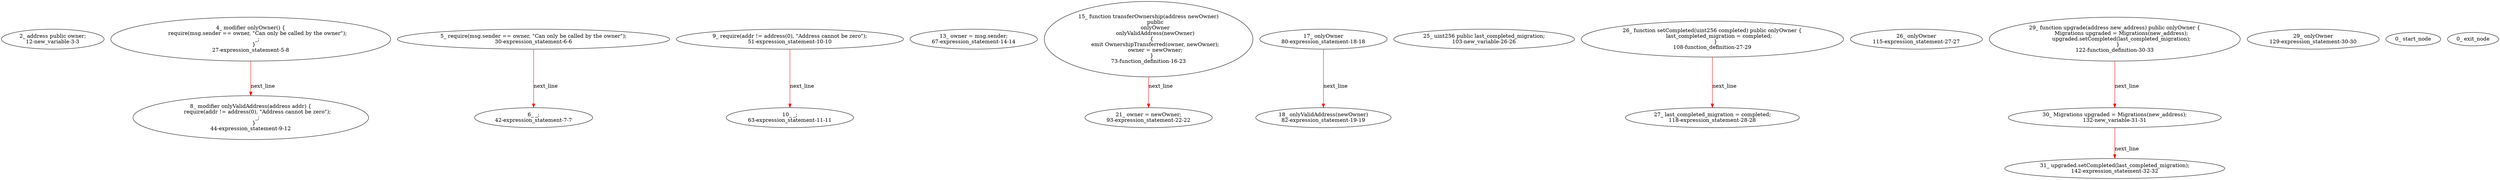 digraph  {
12 [label="2_ address public owner;\n12-new_variable-3-3", method="", type_label=new_variable];
27 [label="4_ modifier onlyOwner() {\n        require(msg.sender == owner, \"Can only be called by the owner\");\n        _;\n    }\n27-expression_statement-5-8", method="", type_label=expression_statement];
30 [label="5_ require(msg.sender == owner, \"Can only be called by the owner\");\n30-expression_statement-6-6", method="", type_label=expression_statement];
42 [label="6_ _;\n42-expression_statement-7-7", method="", type_label=expression_statement];
44 [label="8_ modifier onlyValidAddress(address addr) {\n        require(addr != address(0), \"Address cannot be zero\");\n        _;\n    }\n44-expression_statement-9-12", method="", type_label=expression_statement];
51 [label="9_ require(addr != address(0), \"Address cannot be zero\");\n51-expression_statement-10-10", method="", type_label=expression_statement];
63 [label="10_ _;\n63-expression_statement-11-11", method="", type_label=expression_statement];
67 [label="13_ owner = msg.sender;\n67-expression_statement-14-14", method="", type_label=expression_statement];
73 [label="15_ function transferOwnership(address newOwner)\n        public\n        onlyOwner\n        onlyValidAddress(newOwner)\n    {\n        emit OwnershipTransferred(owner, newOwner);\n        owner = newOwner;\n    }\n73-function_definition-16-23", method="transferOwnership(address newOwner)", type_label=function_definition];
80 [label="17_ onlyOwner\n80-expression_statement-18-18", method="transferOwnership(address newOwner)", type_label=expression_statement];
82 [label="18_ onlyValidAddress(newOwner)\n82-expression_statement-19-19", method="transferOwnership(address newOwner)", type_label=expression_statement];
93 [label="21_ owner = newOwner;\n93-expression_statement-22-22", method="transferOwnership(address newOwner)", type_label=expression_statement];
103 [label="25_ uint256 public last_completed_migration;\n103-new_variable-26-26", method="", type_label=new_variable];
108 [label="26_ function setCompleted(uint256 completed) public onlyOwner {\n        last_completed_migration = completed;\n    }\n108-function_definition-27-29", method="setCompleted(uint256 completed)", type_label=function_definition];
115 [label="26_ onlyOwner\n115-expression_statement-27-27", method="setCompleted(uint256 completed)", type_label=expression_statement];
118 [label="27_ last_completed_migration = completed;\n118-expression_statement-28-28", method="setCompleted(uint256 completed)", type_label=expression_statement];
122 [label="29_ function upgrade(address new_address) public onlyOwner {\n        Migrations upgraded = Migrations(new_address);\n        upgraded.setCompleted(last_completed_migration);\n    }\n122-function_definition-30-33", method="upgrade(address new_address)", type_label=function_definition];
129 [label="29_ onlyOwner\n129-expression_statement-30-30", method="upgrade(address new_address)", type_label=expression_statement];
132 [label="30_ Migrations upgraded = Migrations(new_address);\n132-new_variable-31-31", method="upgrade(address new_address)", type_label=new_variable];
142 [label="31_ upgraded.setCompleted(last_completed_migration);\n142-expression_statement-32-32", method="upgrade(address new_address)", type_label=expression_statement];
1 [label="0_ start_node", method="", type_label=start];
2 [label="0_ exit_node", method="", type_label=exit];
27 -> 44  [color=red, controlflow_type=next_line, edge_type=CFG_edge, key=0, label=next_line];
30 -> 42  [color=red, controlflow_type=next_line, edge_type=CFG_edge, key=0, label=next_line];
51 -> 63  [color=red, controlflow_type=next_line, edge_type=CFG_edge, key=0, label=next_line];
73 -> 93  [color=red, controlflow_type=next_line, edge_type=CFG_edge, key=0, label=next_line];
80 -> 82  [color=red, controlflow_type=next_line, edge_type=CFG_edge, key=0, label=next_line];
108 -> 118  [color=red, controlflow_type=next_line, edge_type=CFG_edge, key=0, label=next_line];
122 -> 132  [color=red, controlflow_type=next_line, edge_type=CFG_edge, key=0, label=next_line];
132 -> 142  [color=red, controlflow_type=next_line, edge_type=CFG_edge, key=0, label=next_line];
}
